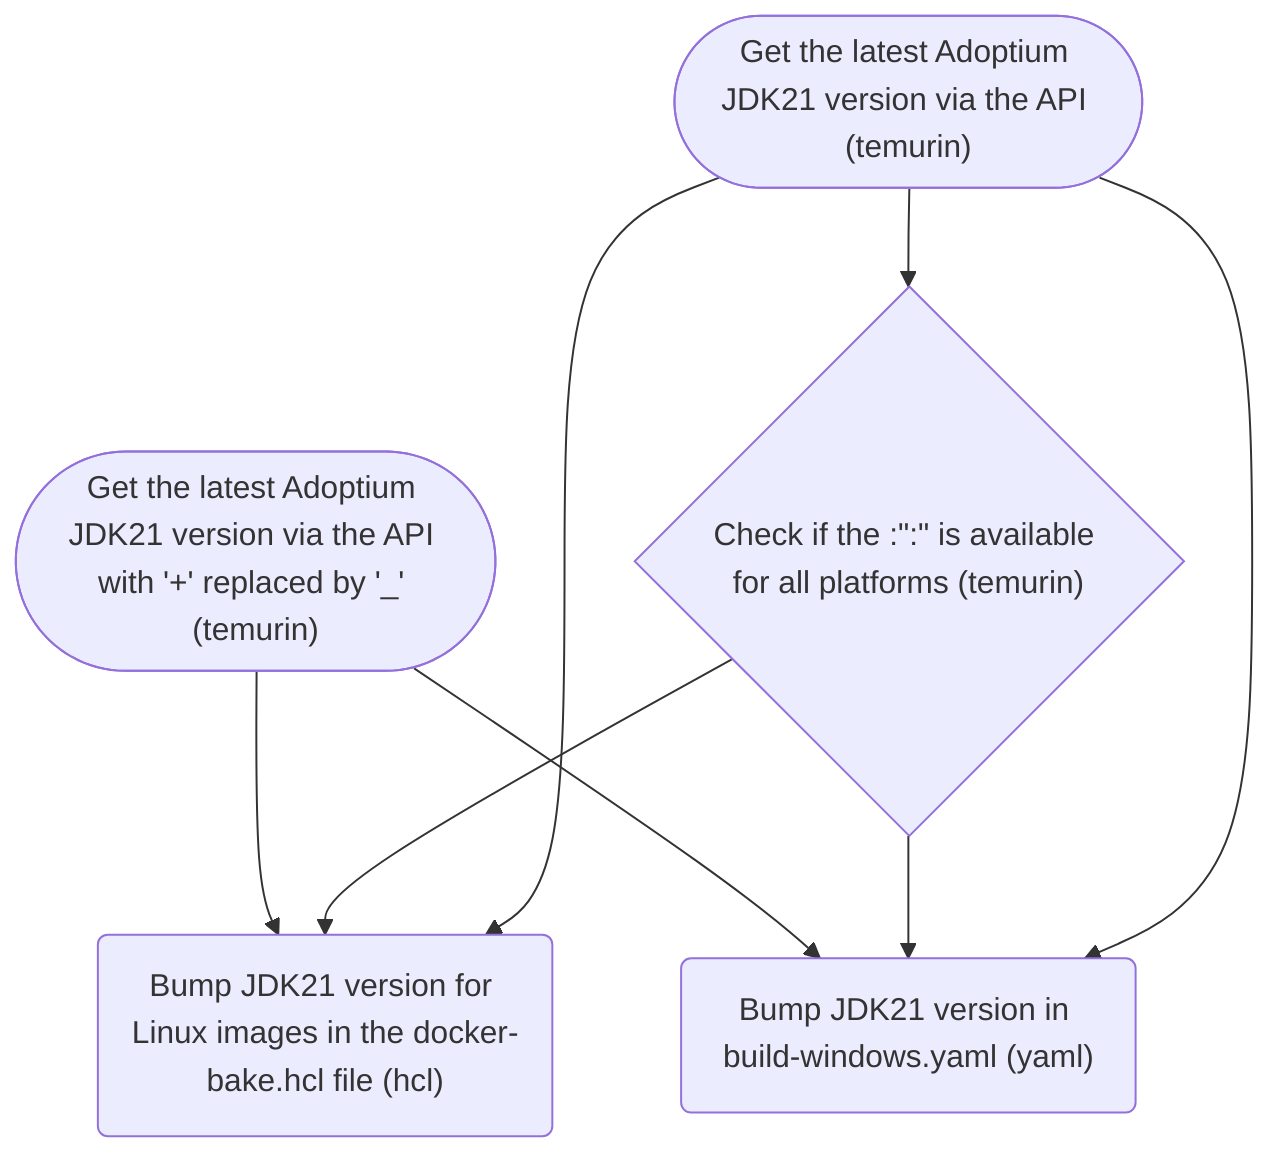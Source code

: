 graph TD
    source#lastTemurin21VersionTransformed(["Get the latest Adoptium JDK21 version via the API with '+' replaced by '_' (temurin)"])
    source#lastTemurin21VersionTransformed --> target#setJDK21VersionDockerBake
    target#setJDK21VersionDockerBake("Bump JDK21 version for Linux images in the docker-bake.hcl file (hcl)")
    source#lastTemurin21VersionTransformed --> target#setJDK21VersionWindowsDockerCompose
    target#setJDK21VersionWindowsDockerCompose("Bump JDK21 version in build-windows.yaml (yaml)")
    condition#checkTemurinAllReleases{"Check if the :#quot;<lastTemurin21Version>:#quot; is available for all platforms (temurin)"}
    condition#checkTemurinAllReleases --> target#setJDK21VersionDockerBake
    condition#checkTemurinAllReleases --> target#setJDK21VersionWindowsDockerCompose
    source#lastTemurin21Version(["Get the latest Adoptium JDK21 version via the API (temurin)"])
    source#lastTemurin21Version --> target#setJDK21VersionDockerBake
    source#lastTemurin21Version --> target#setJDK21VersionWindowsDockerCompose
    source#lastTemurin21Version --> condition#checkTemurinAllReleases